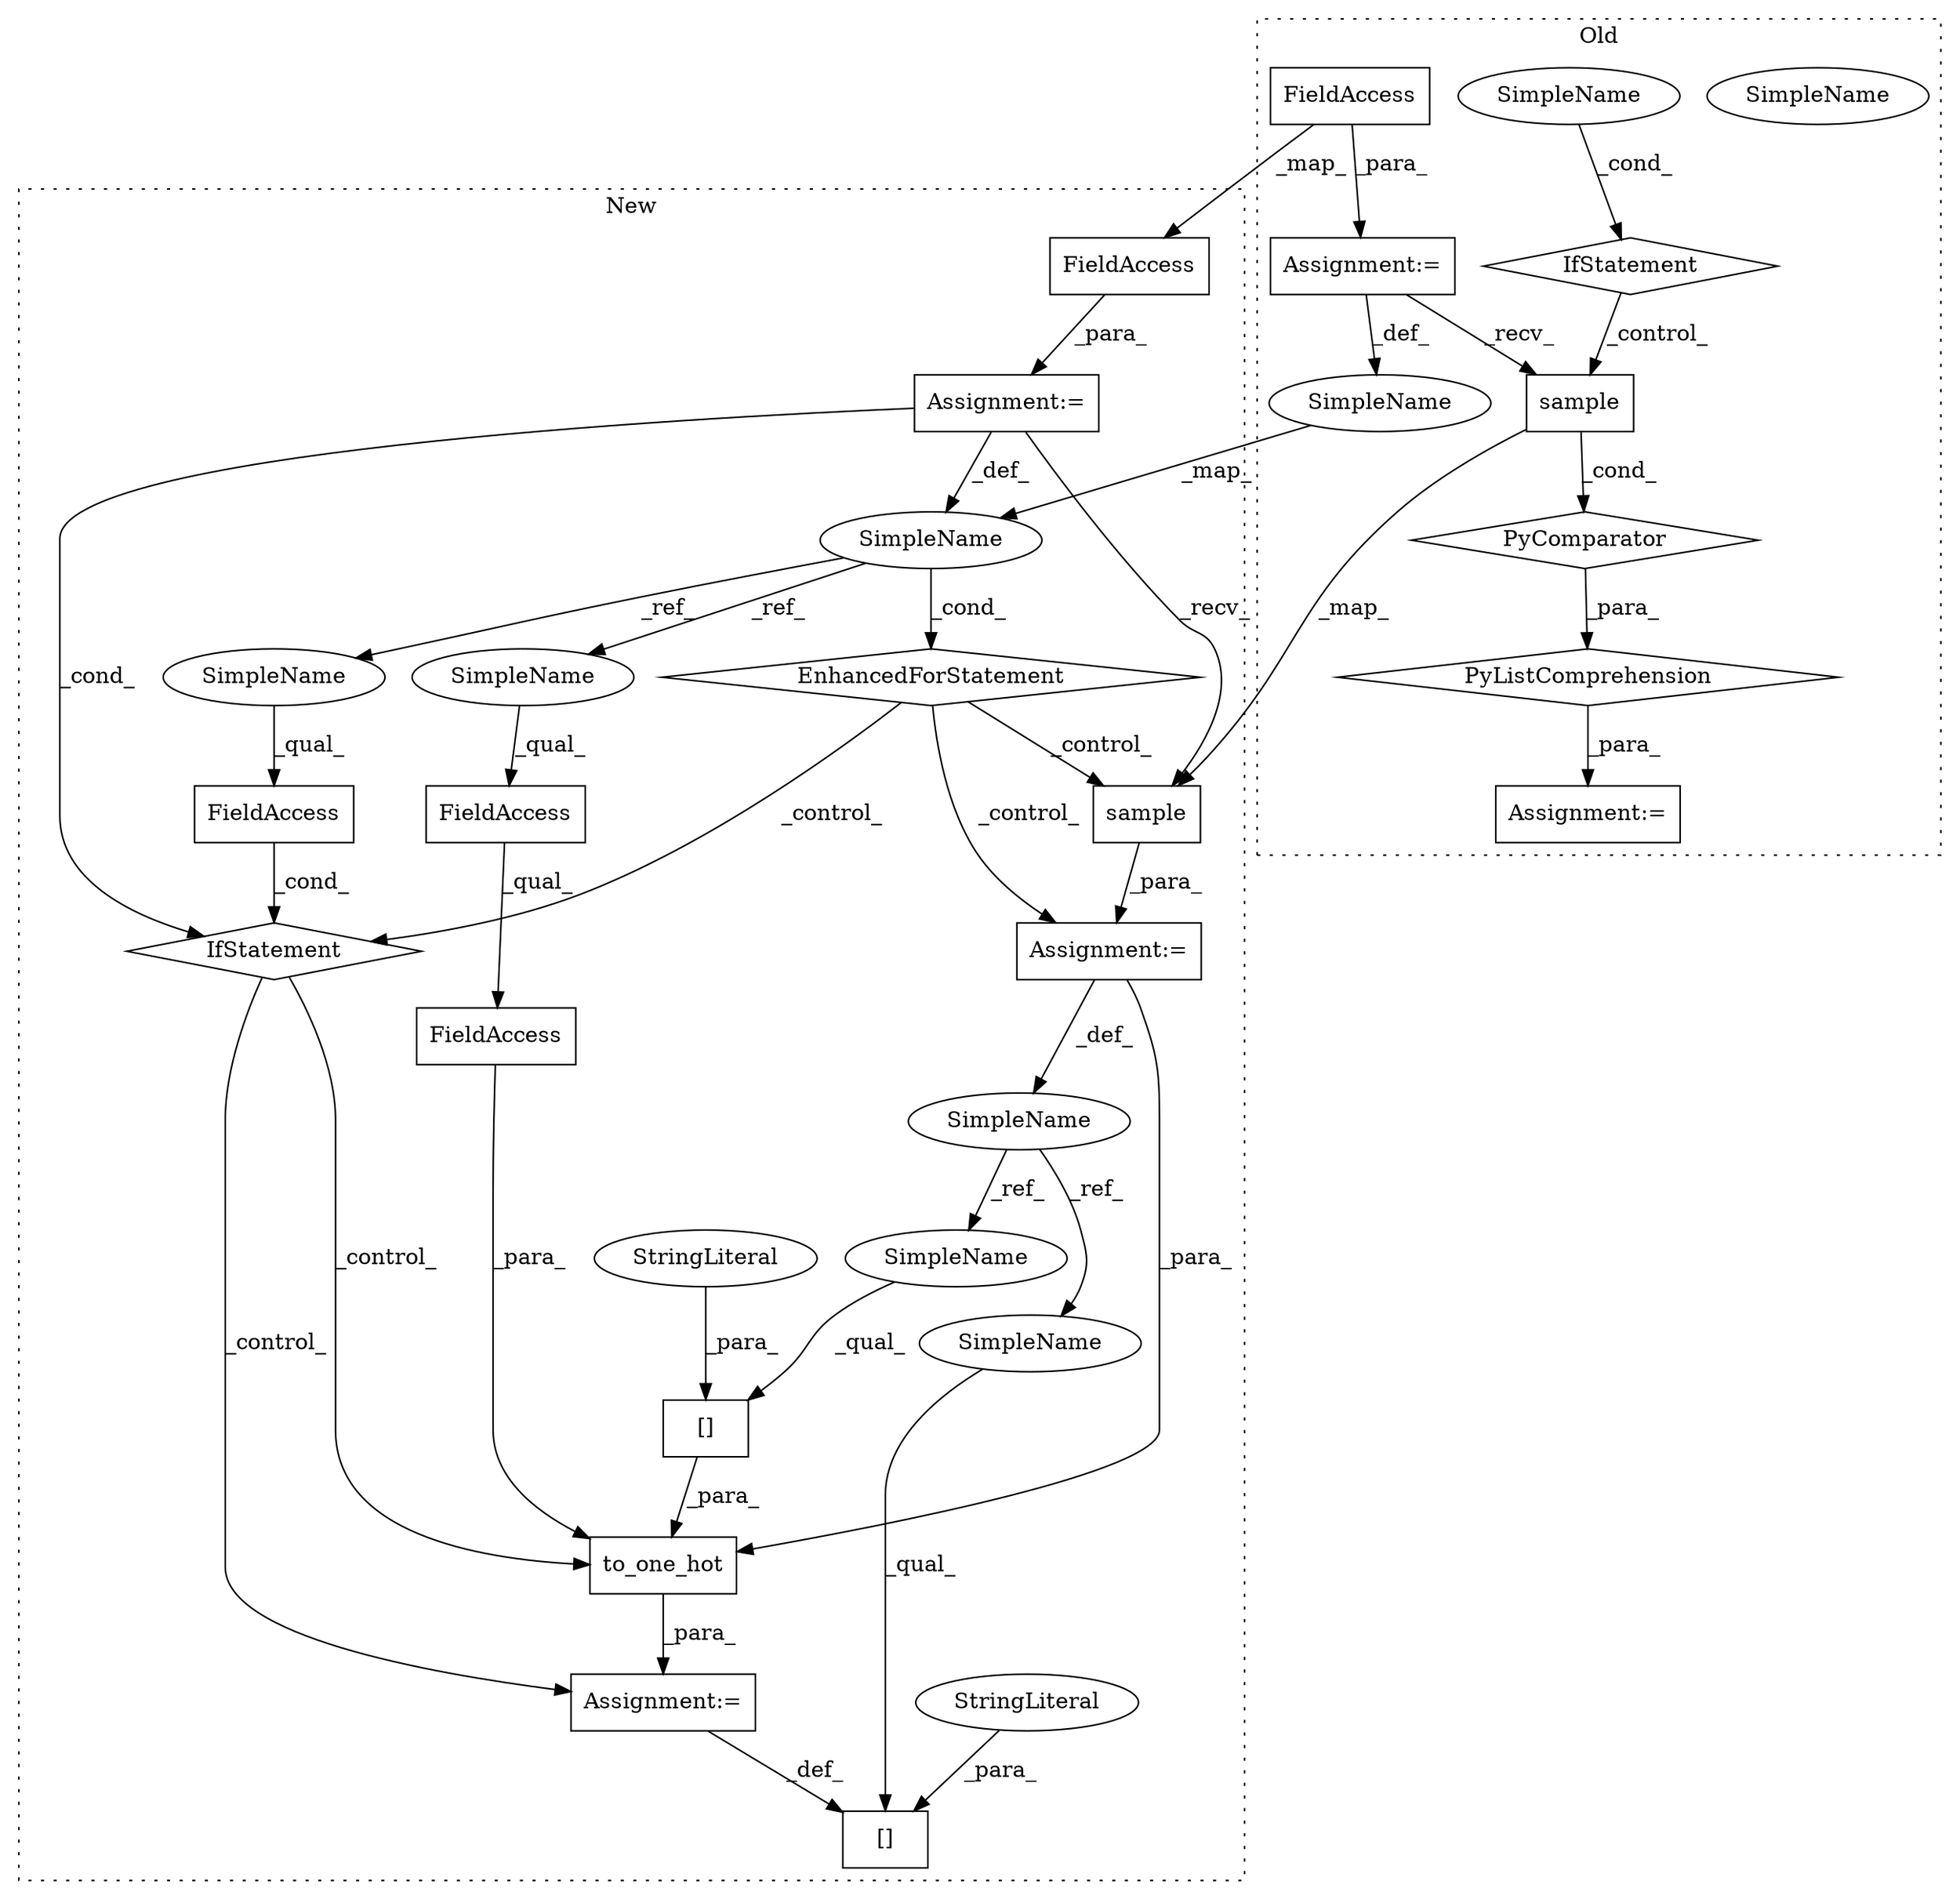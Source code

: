 digraph G {
subgraph cluster0 {
1 [label="sample" a="32" s="10871" l="8" shape="box"];
4 [label="Assignment:=" a="7" s="10847" l="12" shape="box"];
12 [label="PyListComprehension" a="109" s="10859" l="130" shape="diamond"];
13 [label="PyComparator" a="113" s="10937" l="44" shape="diamond"];
14 [label="IfStatement" a="25" s="10937" l="44" shape="diamond"];
15 [label="SimpleName" a="42" s="10976" l="5" shape="ellipse"];
22 [label="Assignment:=" a="7" s="10937" l="44" shape="box"];
24 [label="SimpleName" a="42" s="10940" l="4" shape="ellipse"];
26 [label="FieldAccess" a="22" s="10947" l="25" shape="box"];
31 [label="SimpleName" a="42" s="10976" l="5" shape="ellipse"];
label = "Old";
style="dotted";
}
subgraph cluster1 {
2 [label="sample" a="32" s="10166" l="8" shape="box"];
3 [label="Assignment:=" a="7" s="10235" l="1" shape="box"];
5 [label="Assignment:=" a="7" s="10153" l="1" shape="box"];
6 [label="[]" a="2" s="10252,10272" l="11,1" shape="box"];
7 [label="EnhancedForStatement" a="70" s="10044,10133" l="53,2" shape="diamond"];
8 [label="[]" a="2" s="10214,10234" l="11,1" shape="box"];
9 [label="SimpleName" a="42" s="10143" l="10" shape="ellipse"];
10 [label="StringLiteral" a="45" s="10225" l="9" shape="ellipse"];
11 [label="StringLiteral" a="45" s="10263" l="9" shape="ellipse"];
16 [label="FieldAccess" a="22" s="10186" l="16" shape="box"];
17 [label="to_one_hot" a="32" s="10241,10296" l="11,1" shape="box"];
18 [label="FieldAccess" a="22" s="10274" l="22" shape="box"];
19 [label="FieldAccess" a="22" s="10274" l="17" shape="box"];
20 [label="IfStatement" a="25" s="10182,10202" l="4,2" shape="diamond"];
21 [label="Assignment:=" a="7" s="10044,10133" l="53,2" shape="box"];
23 [label="SimpleName" a="42" s="10101" l="4" shape="ellipse"];
25 [label="FieldAccess" a="22" s="10108" l="25" shape="box"];
27 [label="SimpleName" a="42" s="10274" l="4" shape="ellipse"];
28 [label="SimpleName" a="42" s="10186" l="4" shape="ellipse"];
29 [label="SimpleName" a="42" s="10214" l="10" shape="ellipse"];
30 [label="SimpleName" a="42" s="10252" l="10" shape="ellipse"];
label = "New";
style="dotted";
}
1 -> 2 [label="_map_"];
1 -> 13 [label="_cond_"];
2 -> 5 [label="_para_"];
3 -> 8 [label="_def_"];
5 -> 17 [label="_para_"];
5 -> 9 [label="_def_"];
6 -> 17 [label="_para_"];
7 -> 2 [label="_control_"];
7 -> 5 [label="_control_"];
7 -> 20 [label="_control_"];
9 -> 29 [label="_ref_"];
9 -> 30 [label="_ref_"];
10 -> 8 [label="_para_"];
11 -> 6 [label="_para_"];
12 -> 4 [label="_para_"];
13 -> 12 [label="_para_"];
14 -> 1 [label="_control_"];
16 -> 20 [label="_cond_"];
17 -> 3 [label="_para_"];
18 -> 17 [label="_para_"];
19 -> 18 [label="_qual_"];
20 -> 17 [label="_control_"];
20 -> 3 [label="_control_"];
21 -> 23 [label="_def_"];
21 -> 20 [label="_cond_"];
21 -> 2 [label="_recv_"];
22 -> 24 [label="_def_"];
22 -> 1 [label="_recv_"];
23 -> 27 [label="_ref_"];
23 -> 7 [label="_cond_"];
23 -> 28 [label="_ref_"];
24 -> 23 [label="_map_"];
25 -> 21 [label="_para_"];
26 -> 22 [label="_para_"];
26 -> 25 [label="_map_"];
27 -> 19 [label="_qual_"];
28 -> 16 [label="_qual_"];
29 -> 8 [label="_qual_"];
30 -> 6 [label="_qual_"];
31 -> 14 [label="_cond_"];
}